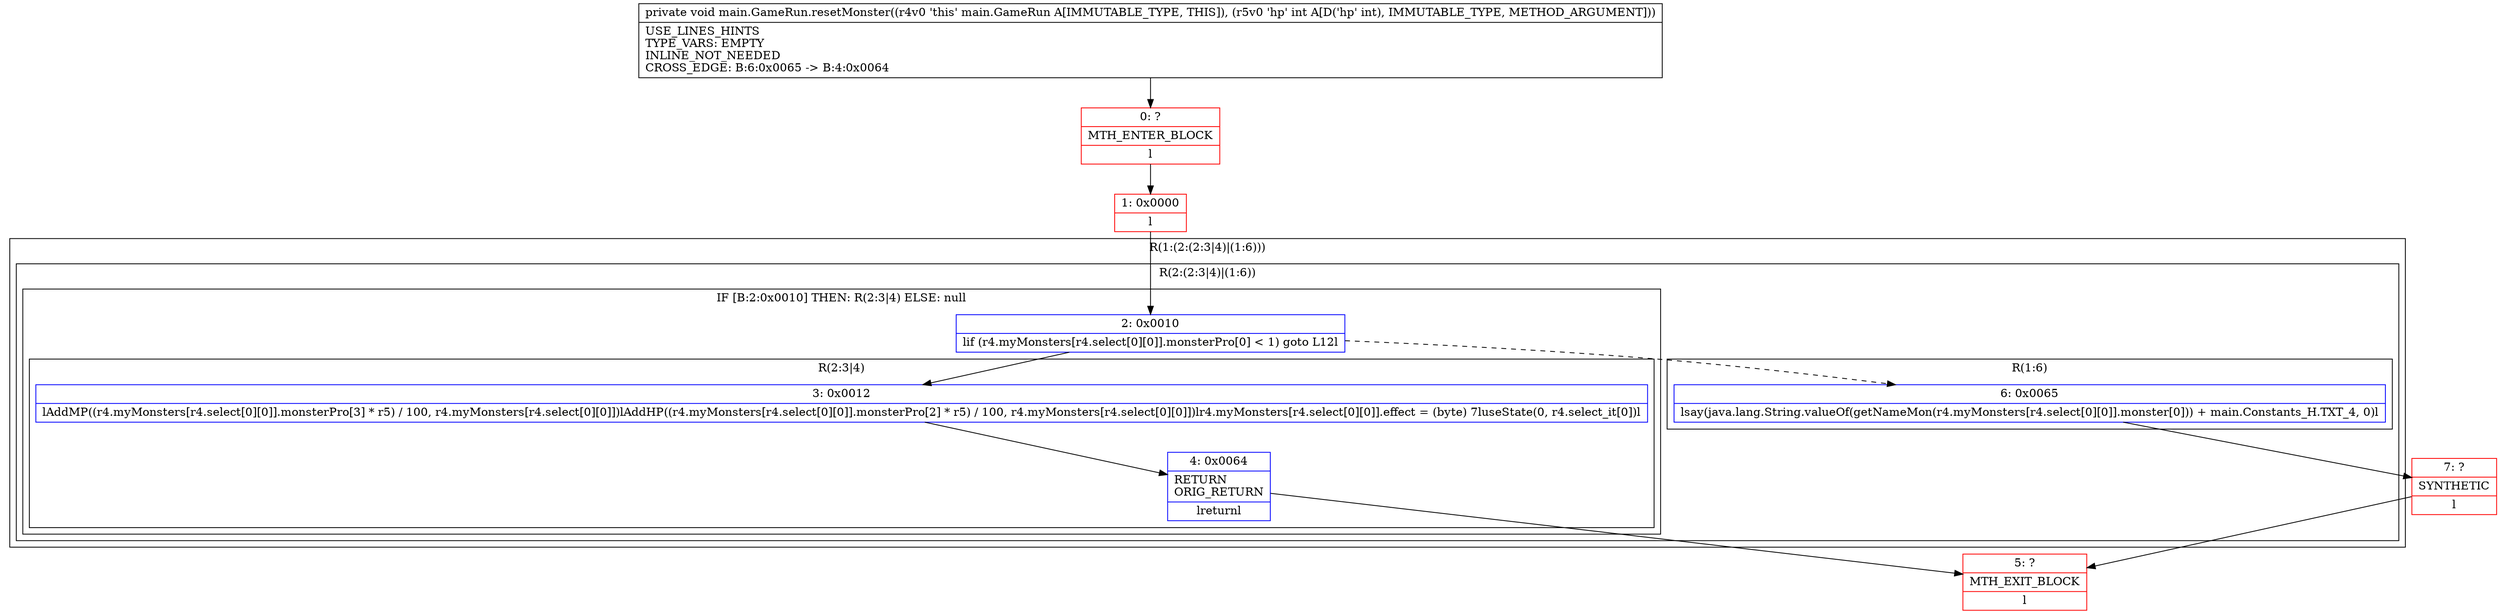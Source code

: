 digraph "CFG formain.GameRun.resetMonster(I)V" {
subgraph cluster_Region_676363629 {
label = "R(1:(2:(2:3|4)|(1:6)))";
node [shape=record,color=blue];
subgraph cluster_Region_1710810556 {
label = "R(2:(2:3|4)|(1:6))";
node [shape=record,color=blue];
subgraph cluster_IfRegion_1229108798 {
label = "IF [B:2:0x0010] THEN: R(2:3|4) ELSE: null";
node [shape=record,color=blue];
Node_2 [shape=record,label="{2\:\ 0x0010|lif (r4.myMonsters[r4.select[0][0]].monsterPro[0] \< 1) goto L12l}"];
subgraph cluster_Region_437505898 {
label = "R(2:3|4)";
node [shape=record,color=blue];
Node_3 [shape=record,label="{3\:\ 0x0012|lAddMP((r4.myMonsters[r4.select[0][0]].monsterPro[3] * r5) \/ 100, r4.myMonsters[r4.select[0][0]])lAddHP((r4.myMonsters[r4.select[0][0]].monsterPro[2] * r5) \/ 100, r4.myMonsters[r4.select[0][0]])lr4.myMonsters[r4.select[0][0]].effect = (byte) 7luseState(0, r4.select_it[0])l}"];
Node_4 [shape=record,label="{4\:\ 0x0064|RETURN\lORIG_RETURN\l|lreturnl}"];
}
}
subgraph cluster_Region_822305360 {
label = "R(1:6)";
node [shape=record,color=blue];
Node_6 [shape=record,label="{6\:\ 0x0065|lsay(java.lang.String.valueOf(getNameMon(r4.myMonsters[r4.select[0][0]].monster[0])) + main.Constants_H.TXT_4, 0)l}"];
}
}
}
Node_0 [shape=record,color=red,label="{0\:\ ?|MTH_ENTER_BLOCK\l|l}"];
Node_1 [shape=record,color=red,label="{1\:\ 0x0000|l}"];
Node_5 [shape=record,color=red,label="{5\:\ ?|MTH_EXIT_BLOCK\l|l}"];
Node_7 [shape=record,color=red,label="{7\:\ ?|SYNTHETIC\l|l}"];
MethodNode[shape=record,label="{private void main.GameRun.resetMonster((r4v0 'this' main.GameRun A[IMMUTABLE_TYPE, THIS]), (r5v0 'hp' int A[D('hp' int), IMMUTABLE_TYPE, METHOD_ARGUMENT]))  | USE_LINES_HINTS\lTYPE_VARS: EMPTY\lINLINE_NOT_NEEDED\lCROSS_EDGE: B:6:0x0065 \-\> B:4:0x0064\l}"];
MethodNode -> Node_0;
Node_2 -> Node_3;
Node_2 -> Node_6[style=dashed];
Node_3 -> Node_4;
Node_4 -> Node_5;
Node_6 -> Node_7;
Node_0 -> Node_1;
Node_1 -> Node_2;
Node_7 -> Node_5;
}

